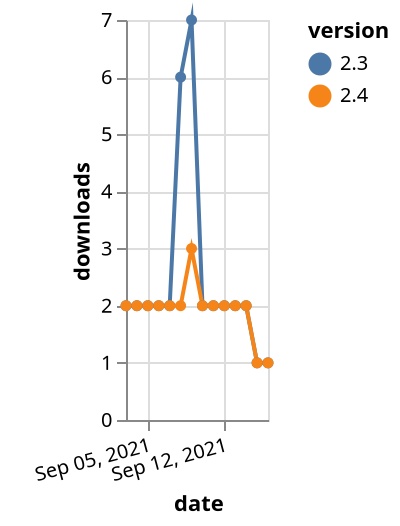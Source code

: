 {"$schema": "https://vega.github.io/schema/vega-lite/v5.json", "description": "A simple bar chart with embedded data.", "data": {"values": [{"date": "2021-09-03", "total": 2874, "delta": 2, "version": "2.3"}, {"date": "2021-09-04", "total": 2876, "delta": 2, "version": "2.3"}, {"date": "2021-09-05", "total": 2878, "delta": 2, "version": "2.3"}, {"date": "2021-09-06", "total": 2880, "delta": 2, "version": "2.3"}, {"date": "2021-09-07", "total": 2882, "delta": 2, "version": "2.3"}, {"date": "2021-09-08", "total": 2888, "delta": 6, "version": "2.3"}, {"date": "2021-09-09", "total": 2895, "delta": 7, "version": "2.3"}, {"date": "2021-09-10", "total": 2897, "delta": 2, "version": "2.3"}, {"date": "2021-09-11", "total": 2899, "delta": 2, "version": "2.3"}, {"date": "2021-09-12", "total": 2901, "delta": 2, "version": "2.3"}, {"date": "2021-09-13", "total": 2903, "delta": 2, "version": "2.3"}, {"date": "2021-09-14", "total": 2905, "delta": 2, "version": "2.3"}, {"date": "2021-09-15", "total": 2906, "delta": 1, "version": "2.3"}, {"date": "2021-09-16", "total": 2907, "delta": 1, "version": "2.3"}, {"date": "2021-09-03", "total": 1839, "delta": 2, "version": "2.4"}, {"date": "2021-09-04", "total": 1841, "delta": 2, "version": "2.4"}, {"date": "2021-09-05", "total": 1843, "delta": 2, "version": "2.4"}, {"date": "2021-09-06", "total": 1845, "delta": 2, "version": "2.4"}, {"date": "2021-09-07", "total": 1847, "delta": 2, "version": "2.4"}, {"date": "2021-09-08", "total": 1849, "delta": 2, "version": "2.4"}, {"date": "2021-09-09", "total": 1852, "delta": 3, "version": "2.4"}, {"date": "2021-09-10", "total": 1854, "delta": 2, "version": "2.4"}, {"date": "2021-09-11", "total": 1856, "delta": 2, "version": "2.4"}, {"date": "2021-09-12", "total": 1858, "delta": 2, "version": "2.4"}, {"date": "2021-09-13", "total": 1860, "delta": 2, "version": "2.4"}, {"date": "2021-09-14", "total": 1862, "delta": 2, "version": "2.4"}, {"date": "2021-09-15", "total": 1863, "delta": 1, "version": "2.4"}, {"date": "2021-09-16", "total": 1864, "delta": 1, "version": "2.4"}]}, "width": "container", "mark": {"type": "line", "point": {"filled": true}}, "encoding": {"x": {"field": "date", "type": "temporal", "timeUnit": "yearmonthdate", "title": "date", "axis": {"labelAngle": -15}}, "y": {"field": "delta", "type": "quantitative", "title": "downloads"}, "color": {"field": "version", "type": "nominal"}, "tooltip": {"field": "delta"}}}